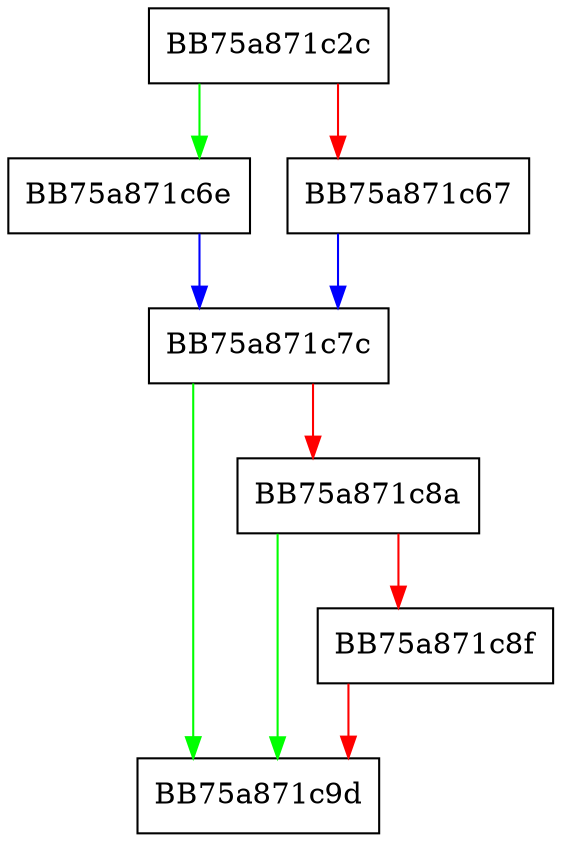digraph ShouldExcludeDlpAnyFilePath {
  node [shape="box"];
  graph [splines=ortho];
  BB75a871c2c -> BB75a871c6e [color="green"];
  BB75a871c2c -> BB75a871c67 [color="red"];
  BB75a871c67 -> BB75a871c7c [color="blue"];
  BB75a871c6e -> BB75a871c7c [color="blue"];
  BB75a871c7c -> BB75a871c9d [color="green"];
  BB75a871c7c -> BB75a871c8a [color="red"];
  BB75a871c8a -> BB75a871c9d [color="green"];
  BB75a871c8a -> BB75a871c8f [color="red"];
  BB75a871c8f -> BB75a871c9d [color="red"];
}